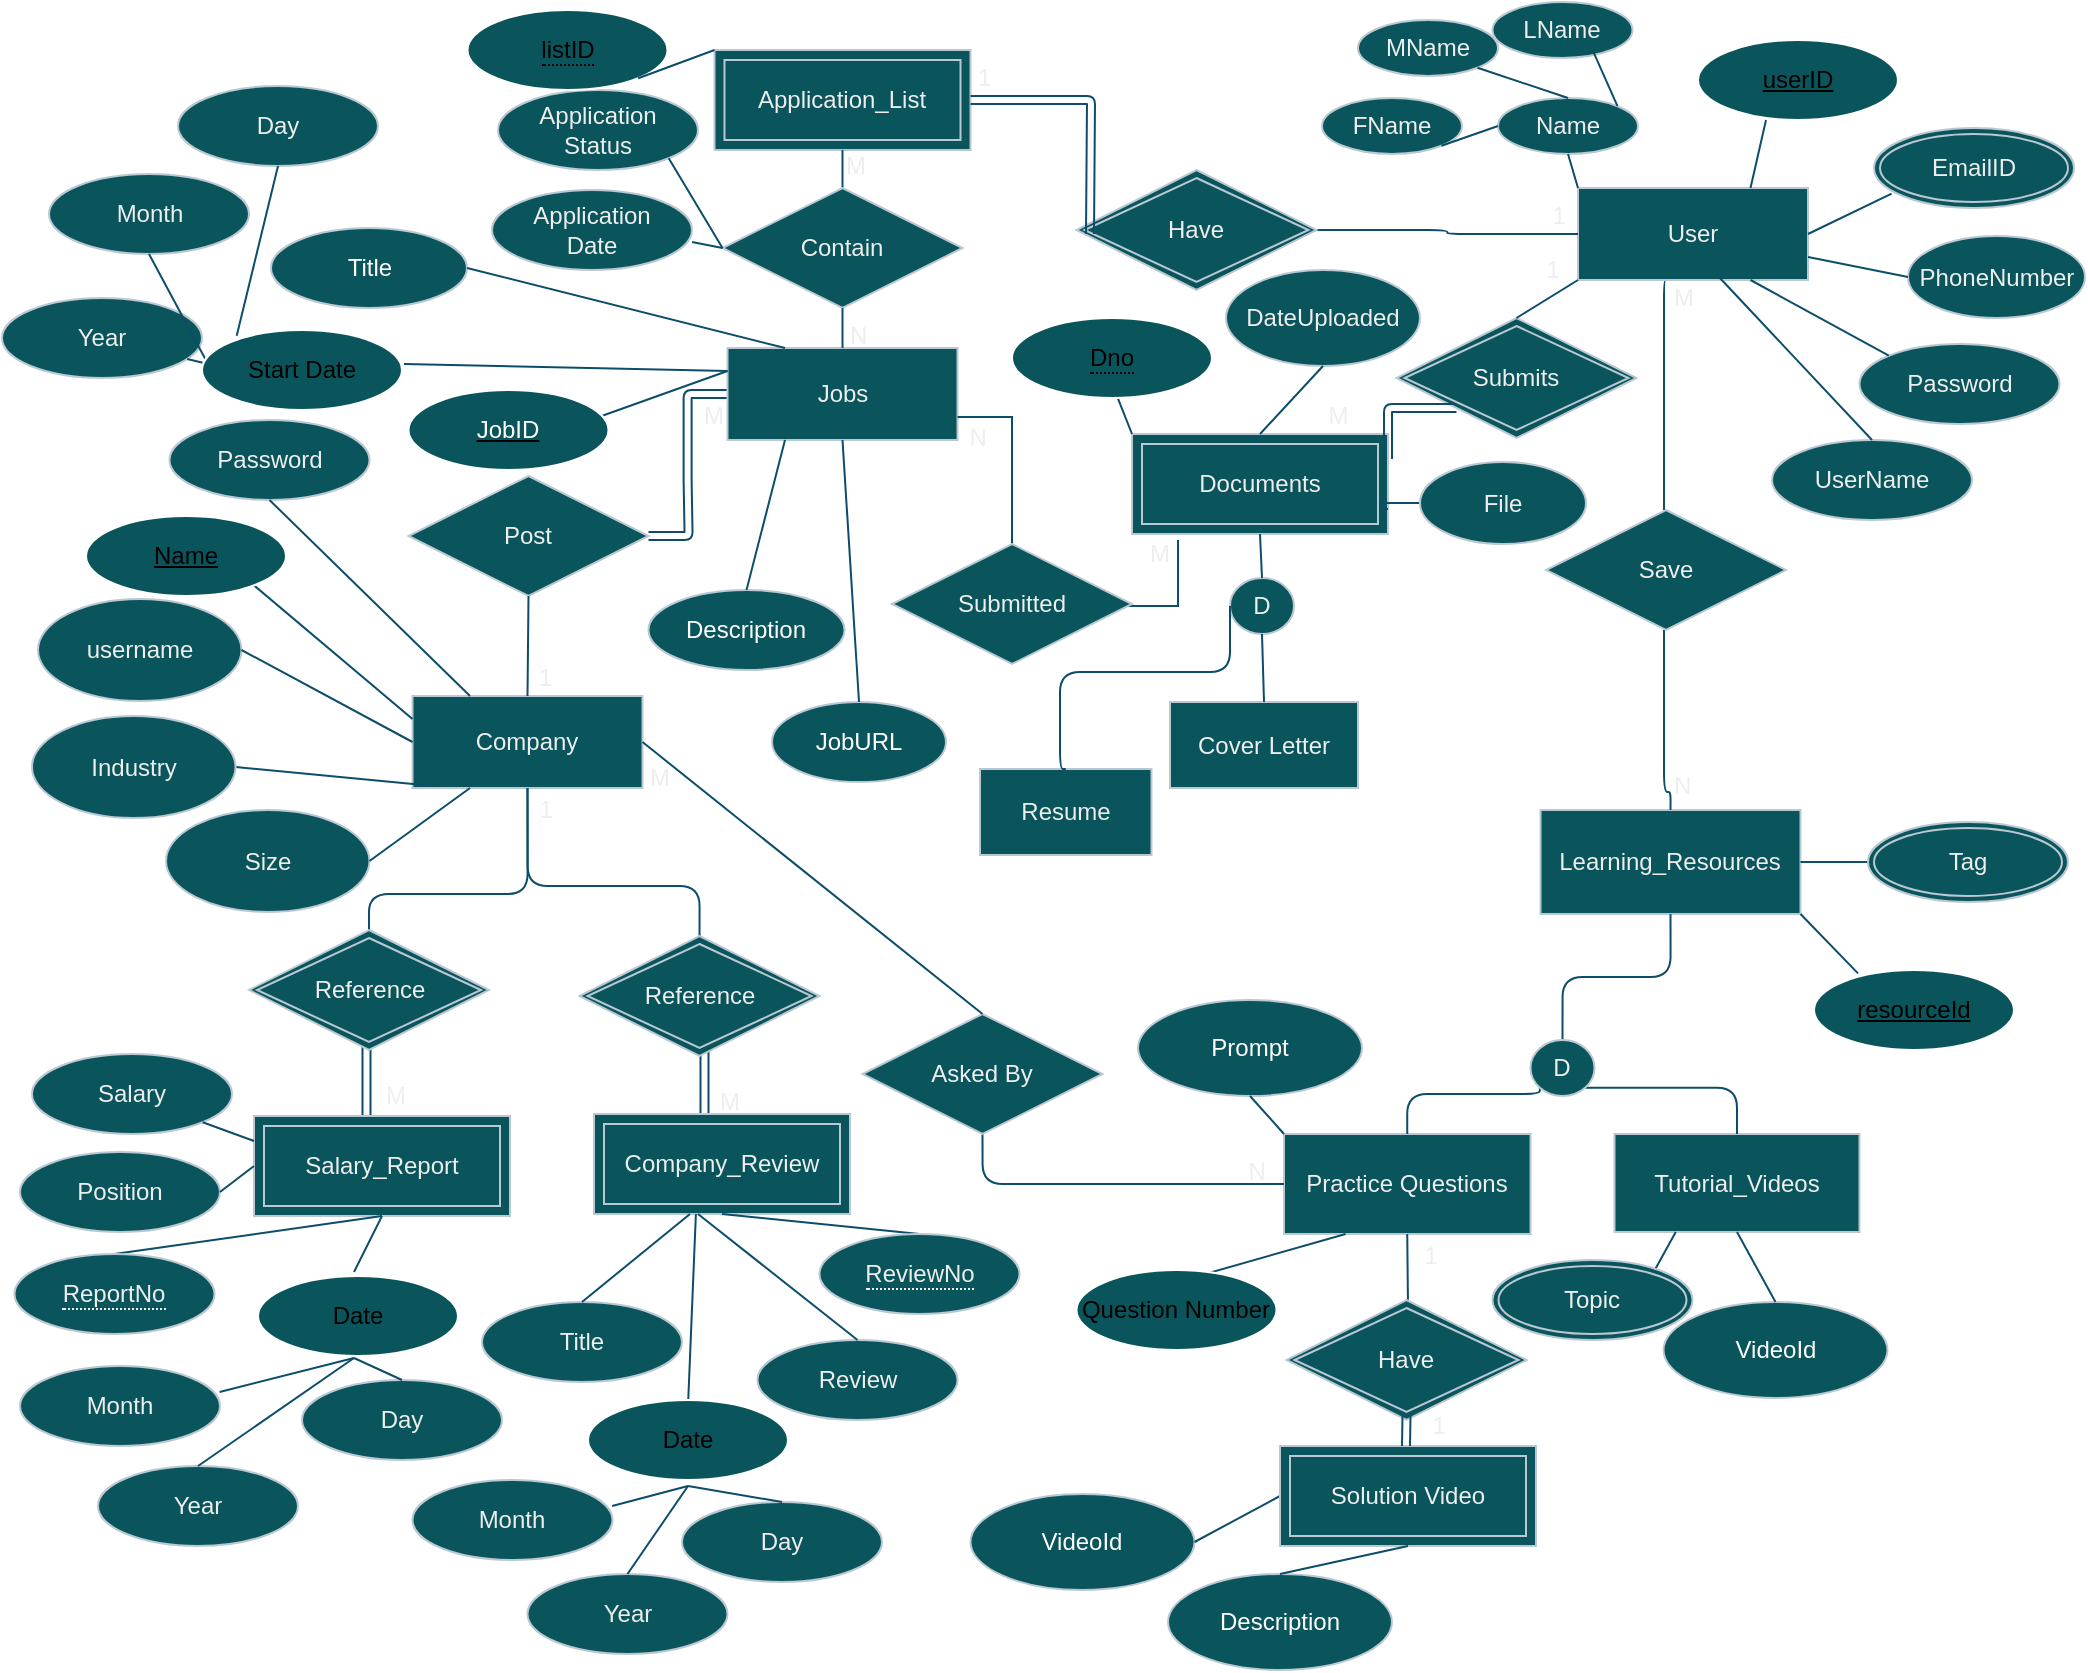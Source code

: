 <mxfile>
    <diagram id="C7LzCkIfsC1N3TE_U1xG" name="Page-1">
        <mxGraphModel dx="965" dy="676" grid="0" gridSize="10" guides="1" tooltips="1" connect="1" arrows="1" fold="1" page="1" pageScale="1" pageWidth="1100" pageHeight="850" math="0" shadow="0">
            <root>
                <mxCell id="0"/>
                <mxCell id="1" parent="0"/>
                <mxCell id="40" style="edgeStyle=orthogonalEdgeStyle;curved=0;rounded=1;sketch=0;orthogonalLoop=1;jettySize=auto;html=1;exitX=0;exitY=0.5;exitDx=0;exitDy=0;entryX=1;entryY=0.5;entryDx=0;entryDy=0;startArrow=none;startFill=0;endArrow=none;endFill=0;strokeColor=#0B4D6A;shape=link;" parent="1" source="15" target="38" edge="1">
                    <mxGeometry relative="1" as="geometry"/>
                </mxCell>
                <mxCell id="15" value="Jobs" style="whiteSpace=wrap;html=1;align=center;rounded=0;sketch=0;fontColor=#EEEEEE;strokeColor=#BAC8D3;fillColor=#09555B;" parent="1" vertex="1">
                    <mxGeometry x="364.75" y="183" width="115" height="46" as="geometry"/>
                </mxCell>
                <mxCell id="55" style="edgeStyle=orthogonalEdgeStyle;curved=0;rounded=1;sketch=0;orthogonalLoop=1;jettySize=auto;html=1;exitX=0.5;exitY=1;exitDx=0;exitDy=0;entryX=0.5;entryY=0;entryDx=0;entryDy=0;startArrow=none;startFill=0;endArrow=none;endFill=0;strokeColor=#0B4D6A;" parent="1" edge="1">
                    <mxGeometry relative="1" as="geometry">
                        <Array as="points">
                            <mxPoint x="833" y="149"/>
                        </Array>
                        <mxPoint x="834.5" y="149" as="sourcePoint"/>
                        <mxPoint x="833" y="264" as="targetPoint"/>
                    </mxGeometry>
                </mxCell>
                <mxCell id="16" value="User" style="whiteSpace=wrap;html=1;align=center;rounded=0;sketch=0;fontColor=#EEEEEE;strokeColor=#BAC8D3;fillColor=#09555B;" parent="1" vertex="1">
                    <mxGeometry x="790" y="103" width="115" height="46" as="geometry"/>
                </mxCell>
                <mxCell id="19" value="Learning_Resources" style="whiteSpace=wrap;html=1;align=center;rounded=0;sketch=0;fontColor=#EEEEEE;strokeColor=#BAC8D3;fillColor=#09555B;" parent="1" vertex="1">
                    <mxGeometry x="771.25" y="414" width="130" height="52" as="geometry"/>
                </mxCell>
                <mxCell id="20" value="&lt;span&gt;Application_List&lt;/span&gt;" style="shape=ext;margin=3;double=1;whiteSpace=wrap;html=1;align=center;rounded=0;sketch=0;fontColor=#EEEEEE;strokeColor=#BAC8D3;fillColor=#09555B;" parent="1" vertex="1">
                    <mxGeometry x="358.25" y="34" width="128" height="50" as="geometry"/>
                </mxCell>
                <mxCell id="24" value="Company" style="whiteSpace=wrap;html=1;align=center;rounded=0;sketch=0;fontColor=#EEEEEE;strokeColor=#BAC8D3;fillColor=#09555B;" parent="1" vertex="1">
                    <mxGeometry x="207.25" y="357" width="115" height="46" as="geometry"/>
                </mxCell>
                <mxCell id="26" value="Practice Questions" style="whiteSpace=wrap;html=1;align=center;rounded=0;sketch=0;fontColor=#EEEEEE;strokeColor=#BAC8D3;fillColor=#09555B;" parent="1" vertex="1">
                    <mxGeometry x="643" y="576" width="123.25" height="50" as="geometry"/>
                </mxCell>
                <mxCell id="27" value="Tutorial_Videos" style="whiteSpace=wrap;html=1;align=center;rounded=0;sketch=0;fontColor=#EEEEEE;strokeColor=#BAC8D3;fillColor=#09555B;" parent="1" vertex="1">
                    <mxGeometry x="808.25" y="576" width="122.5" height="49" as="geometry"/>
                </mxCell>
                <mxCell id="29" style="edgeStyle=orthogonalEdgeStyle;curved=0;rounded=1;sketch=0;orthogonalLoop=1;jettySize=auto;html=1;exitX=1;exitY=1;exitDx=0;exitDy=0;entryX=0.5;entryY=0;entryDx=0;entryDy=0;strokeColor=#0B4D6A;startArrow=none;startFill=0;endArrow=none;endFill=0;" parent="1" source="28" target="27" edge="1">
                    <mxGeometry relative="1" as="geometry"/>
                </mxCell>
                <mxCell id="30" style="edgeStyle=orthogonalEdgeStyle;curved=0;rounded=1;sketch=0;orthogonalLoop=1;jettySize=auto;html=1;exitX=0;exitY=1;exitDx=0;exitDy=0;entryX=0.5;entryY=0;entryDx=0;entryDy=0;strokeColor=#0B4D6A;endArrow=none;endFill=0;" parent="1" source="28" target="26" edge="1">
                    <mxGeometry relative="1" as="geometry">
                        <Array as="points">
                            <mxPoint x="771.25" y="556"/>
                            <mxPoint x="705.25" y="556"/>
                        </Array>
                    </mxGeometry>
                </mxCell>
                <mxCell id="31" style="edgeStyle=orthogonalEdgeStyle;curved=0;rounded=1;sketch=0;orthogonalLoop=1;jettySize=auto;html=1;exitX=0.5;exitY=0;exitDx=0;exitDy=0;entryX=0.5;entryY=1;entryDx=0;entryDy=0;startArrow=none;startFill=0;endArrow=none;endFill=0;strokeColor=#0B4D6A;" parent="1" source="28" target="19" edge="1">
                    <mxGeometry relative="1" as="geometry"/>
                </mxCell>
                <mxCell id="28" value="D" style="ellipse;whiteSpace=wrap;html=1;align=center;rounded=0;sketch=0;fontColor=#EEEEEE;strokeColor=#BAC8D3;fillColor=#09555B;" parent="1" vertex="1">
                    <mxGeometry x="766.25" y="529" width="32" height="28" as="geometry"/>
                </mxCell>
                <mxCell id="34" style="edgeStyle=orthogonalEdgeStyle;curved=0;rounded=1;sketch=0;orthogonalLoop=1;jettySize=auto;html=1;exitX=1;exitY=0.5;exitDx=0;exitDy=0;entryX=0;entryY=0.5;entryDx=0;entryDy=0;startArrow=none;startFill=0;endArrow=none;endFill=0;strokeColor=#0B4D6A;" parent="1" source="48" target="16" edge="1">
                    <mxGeometry relative="1" as="geometry">
                        <mxPoint x="399.25" y="95" as="sourcePoint"/>
                    </mxGeometry>
                </mxCell>
                <mxCell id="36" style="edgeStyle=orthogonalEdgeStyle;curved=0;rounded=1;sketch=0;orthogonalLoop=1;jettySize=auto;html=1;exitX=0.5;exitY=0;exitDx=0;exitDy=0;entryX=0.5;entryY=1;entryDx=0;entryDy=0;startArrow=none;startFill=0;endArrow=none;endFill=0;strokeColor=#0B4D6A;" parent="1" source="35" target="20" edge="1">
                    <mxGeometry relative="1" as="geometry"/>
                </mxCell>
                <mxCell id="35" value="Contain" style="shape=rhombus;perimeter=rhombusPerimeter;whiteSpace=wrap;html=1;align=center;rounded=0;sketch=0;fontColor=#EEEEEE;strokeColor=#BAC8D3;fillColor=#09555B;" parent="1" vertex="1">
                    <mxGeometry x="362.25" y="103" width="120" height="60" as="geometry"/>
                </mxCell>
                <mxCell id="38" value="Post" style="shape=rhombus;perimeter=rhombusPerimeter;whiteSpace=wrap;html=1;align=center;rounded=0;sketch=0;fontColor=#EEEEEE;strokeColor=#BAC8D3;fillColor=#09555B;" parent="1" vertex="1">
                    <mxGeometry x="205.25" y="247" width="120" height="60" as="geometry"/>
                </mxCell>
                <mxCell id="42" style="edgeStyle=orthogonalEdgeStyle;curved=0;rounded=1;sketch=0;orthogonalLoop=1;jettySize=auto;html=1;entryX=0.5;entryY=0;entryDx=0;entryDy=0;startArrow=none;startFill=0;endArrow=none;endFill=0;strokeColor=#0B4D6A;shape=link;" parent="1" edge="1">
                    <mxGeometry relative="1" as="geometry">
                        <mxPoint x="184.25" y="513" as="sourcePoint"/>
                        <mxPoint x="184.25" y="572" as="targetPoint"/>
                    </mxGeometry>
                </mxCell>
                <mxCell id="43" style="edgeStyle=orthogonalEdgeStyle;curved=0;rounded=1;sketch=0;orthogonalLoop=1;jettySize=auto;html=1;exitX=0.5;exitY=0;exitDx=0;exitDy=0;entryX=0.5;entryY=1;entryDx=0;entryDy=0;startArrow=none;startFill=0;endArrow=none;endFill=0;strokeColor=#0B4D6A;" parent="1" source="L6PEySfdvGnuXhV4zKSl-156" target="24" edge="1">
                    <mxGeometry relative="1" as="geometry">
                        <mxPoint x="184.25" y="453" as="sourcePoint"/>
                        <Array as="points">
                            <mxPoint x="186" y="456"/>
                            <mxPoint x="265" y="456"/>
                        </Array>
                    </mxGeometry>
                </mxCell>
                <mxCell id="46" style="edgeStyle=orthogonalEdgeStyle;curved=0;rounded=1;sketch=0;orthogonalLoop=1;jettySize=auto;html=1;entryX=0.5;entryY=1;entryDx=0;entryDy=0;startArrow=none;startFill=0;endArrow=none;endFill=0;strokeColor=#0B4D6A;exitX=0.5;exitY=0;exitDx=0;exitDy=0;" parent="1" source="L6PEySfdvGnuXhV4zKSl-157" target="24" edge="1">
                    <mxGeometry relative="1" as="geometry">
                        <mxPoint x="353.286" y="453.018" as="sourcePoint"/>
                        <Array as="points">
                            <mxPoint x="351" y="452"/>
                            <mxPoint x="265" y="452"/>
                        </Array>
                    </mxGeometry>
                </mxCell>
                <mxCell id="47" style="edgeStyle=orthogonalEdgeStyle;curved=0;rounded=1;sketch=0;orthogonalLoop=1;jettySize=auto;html=1;exitX=0.5;exitY=1;exitDx=0;exitDy=0;entryX=0.5;entryY=0;entryDx=0;entryDy=0;startArrow=none;startFill=0;endArrow=none;endFill=0;strokeColor=#0B4D6A;shape=link;" parent="1" edge="1">
                    <mxGeometry relative="1" as="geometry">
                        <mxPoint x="353.25" y="513" as="sourcePoint"/>
                        <mxPoint x="353.25" y="571.0" as="targetPoint"/>
                    </mxGeometry>
                </mxCell>
                <mxCell id="48" value="Have" style="shape=rhombus;double=1;perimeter=rhombusPerimeter;whiteSpace=wrap;html=1;align=center;rounded=0;sketch=0;fontColor=#EEEEEE;strokeColor=#BAC8D3;fillColor=#09555B;" parent="1" vertex="1">
                    <mxGeometry x="539.25" y="94" width="120" height="60" as="geometry"/>
                </mxCell>
                <mxCell id="53" style="edgeStyle=orthogonalEdgeStyle;curved=0;rounded=1;sketch=0;orthogonalLoop=1;jettySize=auto;html=1;exitX=0.5;exitY=1;exitDx=0;exitDy=0;entryX=0;entryY=0.5;entryDx=0;entryDy=0;startArrow=none;startFill=0;endArrow=none;endFill=0;strokeColor=#0B4D6A;" parent="1" source="51" target="26" edge="1">
                    <mxGeometry relative="1" as="geometry"/>
                </mxCell>
                <mxCell id="51" value="Asked By" style="shape=rhombus;perimeter=rhombusPerimeter;whiteSpace=wrap;html=1;align=center;rounded=0;sketch=0;fontColor=#EEEEEE;strokeColor=#BAC8D3;fillColor=#09555B;" parent="1" vertex="1">
                    <mxGeometry x="432.25" y="516" width="120" height="60" as="geometry"/>
                </mxCell>
                <mxCell id="56" style="edgeStyle=orthogonalEdgeStyle;curved=0;rounded=1;sketch=0;orthogonalLoop=1;jettySize=auto;html=1;exitX=0.5;exitY=1;exitDx=0;exitDy=0;entryX=0.5;entryY=0;entryDx=0;entryDy=0;startArrow=none;startFill=0;endArrow=none;endFill=0;strokeColor=#0B4D6A;" parent="1" target="19" edge="1">
                    <mxGeometry relative="1" as="geometry">
                        <mxPoint x="833.0" y="324" as="sourcePoint"/>
                        <mxPoint x="845.25" y="431.0" as="targetPoint"/>
                        <Array as="points">
                            <mxPoint x="833" y="405"/>
                            <mxPoint x="836" y="405"/>
                        </Array>
                    </mxGeometry>
                </mxCell>
                <mxCell id="54" value="Save" style="shape=rhombus;perimeter=rhombusPerimeter;whiteSpace=wrap;html=1;align=center;rounded=0;sketch=0;fontColor=#EEEEEE;strokeColor=#BAC8D3;fillColor=#09555B;" parent="1" vertex="1">
                    <mxGeometry x="774" y="264" width="120" height="60" as="geometry"/>
                </mxCell>
                <mxCell id="58" style="edgeStyle=orthogonalEdgeStyle;curved=0;rounded=1;sketch=0;orthogonalLoop=1;jettySize=auto;html=1;entryX=0.5;entryY=1;entryDx=0;entryDy=0;startArrow=none;startFill=0;endArrow=none;endFill=0;strokeColor=#0B4D6A;" parent="1" target="26" edge="1">
                    <mxGeometry relative="1" as="geometry">
                        <mxPoint x="705.0" y="663" as="sourcePoint"/>
                    </mxGeometry>
                </mxCell>
                <mxCell id="L6PEySfdvGnuXhV4zKSl-62" value="&lt;font color=&quot;#ffffff&quot;&gt;VideoId&lt;/font&gt;" style="ellipse;whiteSpace=wrap;html=1;fillColor=#09555B;strokeColor=#BAC8D3;fontColor=#EEEEEE;" parent="1" vertex="1">
                    <mxGeometry x="486.25" y="756" width="112" height="48" as="geometry"/>
                </mxCell>
                <mxCell id="L6PEySfdvGnuXhV4zKSl-70" value="" style="endArrow=none;html=1;rounded=0;entryX=0;entryY=0.5;entryDx=0;entryDy=0;exitX=1;exitY=0.5;exitDx=0;exitDy=0;strokeColor=#0B4D6A;" parent="1" source="L6PEySfdvGnuXhV4zKSl-62" target="L6PEySfdvGnuXhV4zKSl-73" edge="1">
                    <mxGeometry width="50" height="50" relative="1" as="geometry">
                        <mxPoint x="567" y="836" as="sourcePoint"/>
                        <mxPoint x="643.75" y="802.75" as="targetPoint"/>
                    </mxGeometry>
                </mxCell>
                <mxCell id="L6PEySfdvGnuXhV4zKSl-73" value="Solution Video" style="shape=ext;margin=3;double=1;whiteSpace=wrap;html=1;align=center;rounded=0;sketch=0;fontColor=#EEEEEE;strokeColor=#BAC8D3;fillColor=#09555B;" parent="1" vertex="1">
                    <mxGeometry x="641" y="732" width="128" height="50" as="geometry"/>
                </mxCell>
                <mxCell id="L6PEySfdvGnuXhV4zKSl-74" value="Have" style="shape=rhombus;double=1;perimeter=rhombusPerimeter;whiteSpace=wrap;html=1;align=center;rounded=0;sketch=0;fontColor=#EEEEEE;strokeColor=#BAC8D3;fillColor=#09555B;" parent="1" vertex="1">
                    <mxGeometry x="644.25" y="659" width="120" height="60" as="geometry"/>
                </mxCell>
                <mxCell id="L6PEySfdvGnuXhV4zKSl-78" value="&lt;font color=&quot;#ffffff&quot;&gt;Description&lt;/font&gt;" style="ellipse;whiteSpace=wrap;html=1;fillColor=#09555B;strokeColor=#BAC8D3;fontColor=#EEEEEE;" parent="1" vertex="1">
                    <mxGeometry x="585" y="796" width="112" height="48" as="geometry"/>
                </mxCell>
                <mxCell id="L6PEySfdvGnuXhV4zKSl-80" value="" style="endArrow=none;html=1;rounded=0;entryX=0.5;entryY=1;entryDx=0;entryDy=0;exitX=0.5;exitY=0;exitDx=0;exitDy=0;strokeColor=#0B4D6A;" parent="1" source="L6PEySfdvGnuXhV4zKSl-78" target="L6PEySfdvGnuXhV4zKSl-73" edge="1">
                    <mxGeometry width="50" height="50" relative="1" as="geometry">
                        <mxPoint x="577" y="846.0" as="sourcePoint"/>
                        <mxPoint x="653.75" y="812.75" as="targetPoint"/>
                        <Array as="points"/>
                    </mxGeometry>
                </mxCell>
                <mxCell id="L6PEySfdvGnuXhV4zKSl-89" value="" style="endArrow=none;html=1;rounded=0;entryX=0.25;entryY=1;entryDx=0;entryDy=0;exitX=0.61;exitY=0.06;exitDx=0;exitDy=0;exitPerimeter=0;strokeColor=#0B4D6A;" parent="1" target="26" edge="1">
                    <mxGeometry width="50" height="50" relative="1" as="geometry">
                        <mxPoint x="599.03" y="647.3" as="sourcePoint"/>
                        <mxPoint x="655" y="617" as="targetPoint"/>
                    </mxGeometry>
                </mxCell>
                <mxCell id="L6PEySfdvGnuXhV4zKSl-92" value="&lt;font color=&quot;#ffffff&quot;&gt;VideoId&lt;/font&gt;" style="ellipse;whiteSpace=wrap;html=1;fillColor=#09555B;strokeColor=#BAC8D3;fontColor=#EEEEEE;" parent="1" vertex="1">
                    <mxGeometry x="832.75" y="660" width="112" height="48" as="geometry"/>
                </mxCell>
                <mxCell id="L6PEySfdvGnuXhV4zKSl-93" value="" style="endArrow=none;html=1;rounded=0;entryX=0.5;entryY=0;entryDx=0;entryDy=0;exitX=0.5;exitY=1;exitDx=0;exitDy=0;strokeColor=#0B4D6A;" parent="1" source="27" target="L6PEySfdvGnuXhV4zKSl-92" edge="1">
                    <mxGeometry width="50" height="50" relative="1" as="geometry">
                        <mxPoint x="715" y="467" as="sourcePoint"/>
                        <mxPoint x="765" y="417" as="targetPoint"/>
                    </mxGeometry>
                </mxCell>
                <mxCell id="L6PEySfdvGnuXhV4zKSl-95" value="Name" style="ellipse;whiteSpace=wrap;html=1;fontColor=#EEEEEE;strokeColor=#BAC8D3;fillColor=#09555B;" parent="1" vertex="1">
                    <mxGeometry x="750" y="58" width="70" height="28" as="geometry"/>
                </mxCell>
                <mxCell id="L6PEySfdvGnuXhV4zKSl-96" value="FName" style="ellipse;whiteSpace=wrap;html=1;fontColor=#EEEEEE;strokeColor=#BAC8D3;fillColor=#09555B;" parent="1" vertex="1">
                    <mxGeometry x="662" y="58" width="70" height="28" as="geometry"/>
                </mxCell>
                <mxCell id="L6PEySfdvGnuXhV4zKSl-97" value="MName" style="ellipse;whiteSpace=wrap;html=1;fontColor=#EEEEEE;strokeColor=#BAC8D3;fillColor=#09555B;" parent="1" vertex="1">
                    <mxGeometry x="680" y="19" width="70" height="28" as="geometry"/>
                </mxCell>
                <mxCell id="L6PEySfdvGnuXhV4zKSl-98" value="LName" style="ellipse;whiteSpace=wrap;html=1;fontColor=#EEEEEE;strokeColor=#BAC8D3;fillColor=#09555B;" parent="1" vertex="1">
                    <mxGeometry x="747.25" y="10" width="70" height="28" as="geometry"/>
                </mxCell>
                <mxCell id="L6PEySfdvGnuXhV4zKSl-101" value="" style="endArrow=none;html=1;rounded=0;entryX=0;entryY=0;entryDx=0;entryDy=0;exitX=0.5;exitY=1;exitDx=0;exitDy=0;strokeColor=#0B4D6A;" parent="1" source="L6PEySfdvGnuXhV4zKSl-95" target="16" edge="1">
                    <mxGeometry width="50" height="50" relative="1" as="geometry">
                        <mxPoint x="715" y="276" as="sourcePoint"/>
                        <mxPoint x="765" y="226" as="targetPoint"/>
                    </mxGeometry>
                </mxCell>
                <mxCell id="L6PEySfdvGnuXhV4zKSl-103" value="" style="endArrow=none;html=1;rounded=0;entryX=0;entryY=0.5;entryDx=0;entryDy=0;exitX=1;exitY=1;exitDx=0;exitDy=0;strokeColor=#0B4D6A;" parent="1" source="L6PEySfdvGnuXhV4zKSl-96" target="L6PEySfdvGnuXhV4zKSl-95" edge="1">
                    <mxGeometry width="50" height="50" relative="1" as="geometry">
                        <mxPoint x="715" y="276" as="sourcePoint"/>
                        <mxPoint x="765" y="226" as="targetPoint"/>
                    </mxGeometry>
                </mxCell>
                <mxCell id="L6PEySfdvGnuXhV4zKSl-104" value="" style="endArrow=none;html=1;rounded=0;entryX=1;entryY=1;entryDx=0;entryDy=0;exitX=0.5;exitY=0;exitDx=0;exitDy=0;strokeColor=#0B4D6A;" parent="1" source="L6PEySfdvGnuXhV4zKSl-95" target="L6PEySfdvGnuXhV4zKSl-97" edge="1">
                    <mxGeometry width="50" height="50" relative="1" as="geometry">
                        <mxPoint x="767" y="56" as="sourcePoint"/>
                        <mxPoint x="765" y="226" as="targetPoint"/>
                    </mxGeometry>
                </mxCell>
                <mxCell id="L6PEySfdvGnuXhV4zKSl-105" value="" style="endArrow=none;html=1;rounded=0;entryX=1;entryY=0;entryDx=0;entryDy=0;exitX=0.719;exitY=0.883;exitDx=0;exitDy=0;exitPerimeter=0;strokeColor=#0B4D6A;" parent="1" source="L6PEySfdvGnuXhV4zKSl-98" target="L6PEySfdvGnuXhV4zKSl-95" edge="1">
                    <mxGeometry width="50" height="50" relative="1" as="geometry">
                        <mxPoint x="715" y="276" as="sourcePoint"/>
                        <mxPoint x="765" y="226" as="targetPoint"/>
                    </mxGeometry>
                </mxCell>
                <mxCell id="L6PEySfdvGnuXhV4zKSl-110" value="" style="endArrow=none;html=1;rounded=0;entryX=0.75;entryY=0;entryDx=0;entryDy=0;strokeColor=#0B4D6A;" parent="1" target="16" edge="1">
                    <mxGeometry width="50" height="50" relative="1" as="geometry">
                        <mxPoint x="884" y="69" as="sourcePoint"/>
                        <mxPoint x="765" y="417" as="targetPoint"/>
                    </mxGeometry>
                </mxCell>
                <mxCell id="L6PEySfdvGnuXhV4zKSl-112" value="" style="endArrow=none;html=1;rounded=0;entryX=0.5;entryY=1;entryDx=0;entryDy=0;exitX=0.5;exitY=0;exitDx=0;exitDy=0;strokeColor=#0B4D6A;" parent="1" source="24" target="38" edge="1">
                    <mxGeometry width="50" height="50" relative="1" as="geometry">
                        <mxPoint x="306" y="331" as="sourcePoint"/>
                        <mxPoint x="307" y="307" as="targetPoint"/>
                    </mxGeometry>
                </mxCell>
                <mxCell id="L6PEySfdvGnuXhV4zKSl-113" value="" style="endArrow=none;html=1;rounded=0;exitX=0.5;exitY=1;exitDx=0;exitDy=0;entryX=0.5;entryY=0;entryDx=0;entryDy=0;strokeColor=#0B4D6A;" parent="1" source="35" target="15" edge="1">
                    <mxGeometry width="50" height="50" relative="1" as="geometry">
                        <mxPoint x="715" y="467" as="sourcePoint"/>
                        <mxPoint x="529" y="244" as="targetPoint"/>
                    </mxGeometry>
                </mxCell>
                <mxCell id="L6PEySfdvGnuXhV4zKSl-121" value="Submits" style="shape=rhombus;double=1;perimeter=rhombusPerimeter;whiteSpace=wrap;html=1;align=center;rounded=0;sketch=0;fontColor=#EEEEEE;strokeColor=#BAC8D3;fillColor=#09555B;" parent="1" vertex="1">
                    <mxGeometry x="699.25" y="168" width="120" height="60" as="geometry"/>
                </mxCell>
                <mxCell id="L6PEySfdvGnuXhV4zKSl-125" value="&lt;span&gt;Documents&lt;/span&gt;" style="shape=ext;margin=3;double=1;whiteSpace=wrap;html=1;align=center;rounded=0;sketch=0;fontColor=#EEEEEE;strokeColor=#BAC8D3;fillColor=#09555B;" parent="1" vertex="1">
                    <mxGeometry x="567" y="226" width="128" height="50" as="geometry"/>
                </mxCell>
                <mxCell id="L6PEySfdvGnuXhV4zKSl-126" style="edgeStyle=orthogonalEdgeStyle;curved=0;rounded=1;sketch=0;orthogonalLoop=1;jettySize=auto;html=1;startArrow=none;startFill=0;endArrow=none;endFill=0;strokeColor=#0B4D6A;shape=link;exitX=0.5;exitY=1;exitDx=0;exitDy=0;" parent="1" edge="1">
                    <mxGeometry relative="1" as="geometry">
                        <mxPoint x="704.25" y="717" as="sourcePoint"/>
                        <mxPoint x="704" y="732" as="targetPoint"/>
                    </mxGeometry>
                </mxCell>
                <mxCell id="L6PEySfdvGnuXhV4zKSl-128" style="edgeStyle=orthogonalEdgeStyle;curved=0;rounded=1;sketch=0;orthogonalLoop=1;jettySize=auto;html=1;startArrow=none;startFill=0;endArrow=none;endFill=0;strokeColor=#0B4D6A;shape=link;exitX=1;exitY=0.5;exitDx=0;exitDy=0;" parent="1" source="20" edge="1">
                    <mxGeometry relative="1" as="geometry">
                        <mxPoint x="224" y="744" as="sourcePoint"/>
                        <mxPoint x="546" y="126" as="targetPoint"/>
                    </mxGeometry>
                </mxCell>
                <mxCell id="L6PEySfdvGnuXhV4zKSl-129" style="edgeStyle=orthogonalEdgeStyle;curved=0;rounded=1;sketch=0;orthogonalLoop=1;jettySize=auto;html=1;startArrow=none;startFill=0;endArrow=none;endFill=0;strokeColor=#0B4D6A;shape=link;exitX=0;exitY=1;exitDx=0;exitDy=0;entryX=1;entryY=0.25;entryDx=0;entryDy=0;" parent="1" source="L6PEySfdvGnuXhV4zKSl-121" target="L6PEySfdvGnuXhV4zKSl-125" edge="1">
                    <mxGeometry relative="1" as="geometry">
                        <mxPoint x="224" y="744" as="sourcePoint"/>
                        <mxPoint x="804.0" y="770.0" as="targetPoint"/>
                        <Array as="points">
                            <mxPoint x="695" y="213"/>
                        </Array>
                    </mxGeometry>
                </mxCell>
                <mxCell id="L6PEySfdvGnuXhV4zKSl-130" value="" style="endArrow=none;html=1;rounded=0;entryX=0;entryY=1;entryDx=0;entryDy=0;exitX=0.5;exitY=0;exitDx=0;exitDy=0;strokeColor=#0B4D6A;" parent="1" source="L6PEySfdvGnuXhV4zKSl-121" target="16" edge="1">
                    <mxGeometry width="50" height="50" relative="1" as="geometry">
                        <mxPoint x="691" y="465" as="sourcePoint"/>
                        <mxPoint x="741" y="415" as="targetPoint"/>
                    </mxGeometry>
                </mxCell>
                <mxCell id="L6PEySfdvGnuXhV4zKSl-132" value="D" style="ellipse;whiteSpace=wrap;html=1;align=center;rounded=0;sketch=0;fontColor=#EEEEEE;strokeColor=#BAC8D3;fillColor=#09555B;" parent="1" vertex="1">
                    <mxGeometry x="616" y="298" width="32" height="28" as="geometry"/>
                </mxCell>
                <mxCell id="L6PEySfdvGnuXhV4zKSl-135" value="" style="endArrow=none;html=1;rounded=0;exitX=0.5;exitY=0;exitDx=0;exitDy=0;entryX=1;entryY=0.5;entryDx=0;entryDy=0;strokeColor=#0B4D6A;" parent="1" source="51" target="24" edge="1">
                    <mxGeometry width="50" height="50" relative="1" as="geometry">
                        <mxPoint x="691" y="465" as="sourcePoint"/>
                        <mxPoint x="741" y="415" as="targetPoint"/>
                    </mxGeometry>
                </mxCell>
                <mxCell id="L6PEySfdvGnuXhV4zKSl-136" value="Resume" style="rounded=0;whiteSpace=wrap;html=1;fontColor=#EEEEEE;strokeColor=#BAC8D3;fillColor=#09555B;" parent="1" vertex="1">
                    <mxGeometry x="491" y="393.5" width="85.75" height="43" as="geometry"/>
                </mxCell>
                <mxCell id="L6PEySfdvGnuXhV4zKSl-137" value="Cover Letter" style="rounded=0;whiteSpace=wrap;html=1;fontColor=#EEEEEE;strokeColor=#BAC8D3;fillColor=#09555B;" parent="1" vertex="1">
                    <mxGeometry x="586" y="360" width="94" height="43" as="geometry"/>
                </mxCell>
                <mxCell id="L6PEySfdvGnuXhV4zKSl-139" value="" style="endArrow=none;html=1;rounded=0;entryX=0.5;entryY=1;entryDx=0;entryDy=0;exitX=0.5;exitY=0;exitDx=0;exitDy=0;strokeColor=#0B4D6A;" parent="1" source="L6PEySfdvGnuXhV4zKSl-132" target="L6PEySfdvGnuXhV4zKSl-125" edge="1">
                    <mxGeometry width="50" height="50" relative="1" as="geometry">
                        <mxPoint x="691" y="465" as="sourcePoint"/>
                        <mxPoint x="741" y="415" as="targetPoint"/>
                    </mxGeometry>
                </mxCell>
                <mxCell id="L6PEySfdvGnuXhV4zKSl-144" style="edgeStyle=orthogonalEdgeStyle;curved=0;rounded=1;sketch=0;orthogonalLoop=1;jettySize=auto;html=1;exitX=0;exitY=0.5;exitDx=0;exitDy=0;strokeColor=#0B4D6A;endArrow=none;endFill=0;entryX=0.5;entryY=0;entryDx=0;entryDy=0;" parent="1" source="L6PEySfdvGnuXhV4zKSl-132" target="L6PEySfdvGnuXhV4zKSl-136" edge="1">
                    <mxGeometry relative="1" as="geometry">
                        <Array as="points">
                            <mxPoint x="616" y="345"/>
                            <mxPoint x="531" y="345"/>
                            <mxPoint x="531" y="394"/>
                        </Array>
                        <mxPoint x="632" y="327.0" as="sourcePoint"/>
                        <mxPoint x="505" y="312" as="targetPoint"/>
                    </mxGeometry>
                </mxCell>
                <mxCell id="L6PEySfdvGnuXhV4zKSl-146" value="" style="endArrow=none;html=1;rounded=0;entryX=0.5;entryY=1;entryDx=0;entryDy=0;exitX=0.5;exitY=0;exitDx=0;exitDy=0;strokeColor=#0B4D6A;" parent="1" source="L6PEySfdvGnuXhV4zKSl-137" target="L6PEySfdvGnuXhV4zKSl-132" edge="1">
                    <mxGeometry width="50" height="50" relative="1" as="geometry">
                        <mxPoint x="691" y="465" as="sourcePoint"/>
                        <mxPoint x="741" y="415" as="targetPoint"/>
                    </mxGeometry>
                </mxCell>
                <mxCell id="133" style="edgeStyle=orthogonalEdgeStyle;rounded=0;orthogonalLoop=1;jettySize=auto;html=1;endArrow=none;endFill=0;strokeColor=#0B4D6A;" parent="1" source="L6PEySfdvGnuXhV4zKSl-147" edge="1">
                    <mxGeometry relative="1" as="geometry">
                        <mxPoint x="590" y="279" as="targetPoint"/>
                        <Array as="points">
                            <mxPoint x="590" y="312"/>
                        </Array>
                    </mxGeometry>
                </mxCell>
                <mxCell id="134" style="edgeStyle=orthogonalEdgeStyle;rounded=0;orthogonalLoop=1;jettySize=auto;html=1;entryX=1;entryY=0.75;entryDx=0;entryDy=0;endArrow=none;endFill=0;strokeColor=#0B4D6A;" parent="1" source="L6PEySfdvGnuXhV4zKSl-147" target="15" edge="1">
                    <mxGeometry relative="1" as="geometry"/>
                </mxCell>
                <mxCell id="L6PEySfdvGnuXhV4zKSl-147" value="Submitted" style="shape=rhombus;perimeter=rhombusPerimeter;whiteSpace=wrap;html=1;align=center;rounded=0;sketch=0;fontColor=#EEEEEE;strokeColor=#BAC8D3;fillColor=#09555B;" parent="1" vertex="1">
                    <mxGeometry x="447" y="281" width="120" height="60" as="geometry"/>
                </mxCell>
                <mxCell id="L6PEySfdvGnuXhV4zKSl-154" value="" style="endArrow=none;html=1;rounded=0;entryX=0;entryY=0;entryDx=0;entryDy=0;exitX=0.54;exitY=1.007;exitDx=0;exitDy=0;strokeColor=#0B4D6A;exitPerimeter=0;" parent="1" target="L6PEySfdvGnuXhV4zKSl-125" edge="1">
                    <mxGeometry width="50" height="50" relative="1" as="geometry">
                        <mxPoint x="560" y="208.28" as="sourcePoint"/>
                        <mxPoint x="741" y="415" as="targetPoint"/>
                    </mxGeometry>
                </mxCell>
                <mxCell id="L6PEySfdvGnuXhV4zKSl-156" value="Reference" style="shape=rhombus;double=1;perimeter=rhombusPerimeter;whiteSpace=wrap;html=1;align=center;rounded=0;sketch=0;fontColor=#EEEEEE;strokeColor=#BAC8D3;fillColor=#09555B;" parent="1" vertex="1">
                    <mxGeometry x="125.5" y="474" width="120" height="60" as="geometry"/>
                </mxCell>
                <mxCell id="L6PEySfdvGnuXhV4zKSl-157" value="Reference" style="shape=rhombus;double=1;perimeter=rhombusPerimeter;whiteSpace=wrap;html=1;align=center;rounded=0;sketch=0;fontColor=#EEEEEE;strokeColor=#BAC8D3;fillColor=#09555B;" parent="1" vertex="1">
                    <mxGeometry x="290.75" y="477" width="120" height="60" as="geometry"/>
                </mxCell>
                <mxCell id="L6PEySfdvGnuXhV4zKSl-159" value="" style="endArrow=none;html=1;rounded=0;entryX=0;entryY=0.25;entryDx=0;entryDy=0;exitX=1;exitY=0.5;exitDx=0;exitDy=0;strokeColor=#0B4D6A;" parent="1" target="15" edge="1">
                    <mxGeometry width="50" height="50" relative="1" as="geometry">
                        <mxPoint x="203" y="191" as="sourcePoint"/>
                        <mxPoint x="364.75" y="184" as="targetPoint"/>
                    </mxGeometry>
                </mxCell>
                <mxCell id="L6PEySfdvGnuXhV4zKSl-161" value="" style="endArrow=none;html=1;rounded=0;entryX=1;entryY=1;entryDx=0;entryDy=0;exitX=0;exitY=0;exitDx=0;exitDy=0;strokeColor=#0B4D6A;startArrow=none;" parent="1" source="153" edge="1">
                    <mxGeometry width="50" height="50" relative="1" as="geometry">
                        <mxPoint x="691" y="465" as="sourcePoint"/>
                        <mxPoint x="323.648" y="41.142" as="targetPoint"/>
                    </mxGeometry>
                </mxCell>
                <mxCell id="L6PEySfdvGnuXhV4zKSl-163" value="" style="endArrow=none;html=1;rounded=0;strokeColor=#0B4D6A;exitX=1;exitY=0.5;exitDx=0;exitDy=0;entryX=0;entryY=0.25;entryDx=0;entryDy=0;" parent="1" target="15" edge="1">
                    <mxGeometry width="50" height="50" relative="1" as="geometry">
                        <mxPoint x="299" y="218" as="sourcePoint"/>
                        <mxPoint x="307.326" y="201.16" as="targetPoint"/>
                    </mxGeometry>
                </mxCell>
                <mxCell id="L6PEySfdvGnuXhV4zKSl-164" value="username" style="ellipse;whiteSpace=wrap;html=1;fontColor=#EEEEEE;strokeColor=#BAC8D3;fillColor=#09555B;" parent="1" vertex="1">
                    <mxGeometry x="20" y="308.5" width="101.75" height="51" as="geometry"/>
                </mxCell>
                <mxCell id="L6PEySfdvGnuXhV4zKSl-165" value="" style="endArrow=none;html=1;rounded=0;exitX=1;exitY=0.5;exitDx=0;exitDy=0;entryX=0;entryY=0.5;entryDx=0;entryDy=0;strokeColor=#0B4D6A;" parent="1" source="L6PEySfdvGnuXhV4zKSl-164" target="24" edge="1">
                    <mxGeometry width="50" height="50" relative="1" as="geometry">
                        <mxPoint x="689" y="465" as="sourcePoint"/>
                        <mxPoint x="739" y="415" as="targetPoint"/>
                    </mxGeometry>
                </mxCell>
                <mxCell id="L6PEySfdvGnuXhV4zKSl-166" value="" style="endArrow=none;html=1;rounded=0;exitX=1;exitY=1;exitDx=0;exitDy=0;entryX=0;entryY=0.25;entryDx=0;entryDy=0;strokeColor=#0B4D6A;" parent="1" target="24" edge="1">
                    <mxGeometry width="50" height="50" relative="1" as="geometry">
                        <mxPoint x="127.355" y="301.142" as="sourcePoint"/>
                        <mxPoint x="185" y="331" as="targetPoint"/>
                    </mxGeometry>
                </mxCell>
                <mxCell id="L6PEySfdvGnuXhV4zKSl-171" value="Salary_Report" style="shape=ext;margin=3;double=1;whiteSpace=wrap;html=1;align=center;rounded=0;sketch=0;fontColor=#EEEEEE;strokeColor=#BAC8D3;fillColor=#09555B;" parent="1" vertex="1">
                    <mxGeometry x="128" y="567" width="128" height="50" as="geometry"/>
                </mxCell>
                <mxCell id="L6PEySfdvGnuXhV4zKSl-172" value="Company_Review" style="shape=ext;margin=3;double=1;whiteSpace=wrap;html=1;align=center;rounded=0;sketch=0;fontColor=#EEEEEE;strokeColor=#BAC8D3;fillColor=#09555B;" parent="1" vertex="1">
                    <mxGeometry x="298" y="566" width="128" height="50" as="geometry"/>
                </mxCell>
                <mxCell id="L6PEySfdvGnuXhV4zKSl-174" value="" style="endArrow=none;html=1;rounded=0;exitX=0.5;exitY=1;exitDx=0;exitDy=0;entryX=0.5;entryY=0;entryDx=0;entryDy=0;strokeColor=#0B4D6A;" parent="1" source="L6PEySfdvGnuXhV4zKSl-171" target="61" edge="1">
                    <mxGeometry width="50" height="50" relative="1" as="geometry">
                        <mxPoint x="688" y="465" as="sourcePoint"/>
                        <mxPoint x="177.5" y="649" as="targetPoint"/>
                    </mxGeometry>
                </mxCell>
                <mxCell id="L6PEySfdvGnuXhV4zKSl-175" value="" style="endArrow=none;html=1;rounded=0;exitX=0.5;exitY=1;exitDx=0;exitDy=0;entryX=0.5;entryY=0;entryDx=0;entryDy=0;strokeColor=#0B4D6A;" parent="1" source="L6PEySfdvGnuXhV4zKSl-172" target="59" edge="1">
                    <mxGeometry width="50" height="50" relative="1" as="geometry">
                        <mxPoint x="688" y="465" as="sourcePoint"/>
                        <mxPoint x="385.5" y="652" as="targetPoint"/>
                    </mxGeometry>
                </mxCell>
                <mxCell id="zc4ChaIp5LCPD5By8ZlH-61" value="&lt;font color=&quot;#ffffff&quot;&gt;&lt;span style=&quot;line-height: 1.1&quot;&gt;Description&lt;/span&gt;&lt;/font&gt;" style="ellipse;whiteSpace=wrap;html=1;fillColor=#09555B;strokeColor=#BAC8D3;fontColor=#EEEEEE;" parent="1" vertex="1">
                    <mxGeometry x="325.25" y="304" width="98" height="40" as="geometry"/>
                </mxCell>
                <mxCell id="zc4ChaIp5LCPD5By8ZlH-63" value="&lt;font color=&quot;#ffffff&quot;&gt;JobURL&lt;/font&gt;" style="ellipse;whiteSpace=wrap;html=1;fillColor=#09555B;strokeColor=#BAC8D3;fontColor=#EEEEEE;" parent="1" vertex="1">
                    <mxGeometry x="387" y="360" width="87" height="40" as="geometry"/>
                </mxCell>
                <mxCell id="zc4ChaIp5LCPD5By8ZlH-65" value="" style="endArrow=none;html=1;rounded=0;entryX=0.25;entryY=1;entryDx=0;entryDy=0;exitX=0.5;exitY=0;exitDx=0;exitDy=0;strokeColor=#0B4D6A;" parent="1" source="zc4ChaIp5LCPD5By8ZlH-61" target="15" edge="1">
                    <mxGeometry width="50" height="50" relative="1" as="geometry">
                        <mxPoint x="422" y="244" as="sourcePoint"/>
                        <mxPoint x="424" y="344" as="targetPoint"/>
                    </mxGeometry>
                </mxCell>
                <mxCell id="zc4ChaIp5LCPD5By8ZlH-66" value="" style="endArrow=none;html=1;rounded=0;exitX=0.5;exitY=0;exitDx=0;exitDy=0;entryX=0.5;entryY=1;entryDx=0;entryDy=0;strokeColor=#0B4D6A;" parent="1" source="zc4ChaIp5LCPD5By8ZlH-63" target="15" edge="1">
                    <mxGeometry width="50" height="50" relative="1" as="geometry">
                        <mxPoint x="374" y="394" as="sourcePoint"/>
                        <mxPoint x="424" y="344" as="targetPoint"/>
                    </mxGeometry>
                </mxCell>
                <mxCell id="zc4ChaIp5LCPD5By8ZlH-74" value="" style="endArrow=none;html=1;rounded=0;exitX=0;exitY=0.5;exitDx=0;exitDy=0;entryX=1;entryY=0.5;entryDx=0;entryDy=0;strokeColor=#0B4D6A;" parent="1" source="zc4ChaIp5LCPD5By8ZlH-105" target="19" edge="1">
                    <mxGeometry width="50" height="50" relative="1" as="geometry">
                        <mxPoint x="903.25" y="544.0" as="sourcePoint"/>
                        <mxPoint x="895" y="574" as="targetPoint"/>
                    </mxGeometry>
                </mxCell>
                <mxCell id="zc4ChaIp5LCPD5By8ZlH-77" value="PhoneNumber" style="ellipse;whiteSpace=wrap;html=1;fontColor=#EEEEEE;strokeColor=#BAC8D3;fillColor=#09555B;" parent="1" vertex="1">
                    <mxGeometry x="955" y="127" width="88.5" height="41" as="geometry"/>
                </mxCell>
                <mxCell id="zc4ChaIp5LCPD5By8ZlH-79" value="" style="endArrow=none;html=1;rounded=0;exitX=1;exitY=0.5;exitDx=0;exitDy=0;entryX=0.093;entryY=0.978;entryDx=0;entryDy=0;entryPerimeter=0;strokeColor=#0B4D6A;" parent="1" source="zc4ChaIp5LCPD5By8ZlH-83" target="24" edge="1">
                    <mxGeometry width="50" height="50" relative="1" as="geometry">
                        <mxPoint x="544" y="394" as="sourcePoint"/>
                        <mxPoint x="232" y="407" as="targetPoint"/>
                    </mxGeometry>
                </mxCell>
                <mxCell id="zc4ChaIp5LCPD5By8ZlH-80" value="" style="endArrow=none;html=1;rounded=0;entryX=1;entryY=0.5;entryDx=0;entryDy=0;exitX=0;exitY=1;exitDx=0;exitDy=0;strokeColor=#0B4D6A;" parent="1" target="16" edge="1">
                    <mxGeometry width="50" height="50" relative="1" as="geometry">
                        <mxPoint x="946.82" y="105.828" as="sourcePoint"/>
                        <mxPoint x="924" y="182" as="targetPoint"/>
                    </mxGeometry>
                </mxCell>
                <mxCell id="zc4ChaIp5LCPD5By8ZlH-81" value="" style="endArrow=none;html=1;rounded=0;entryX=1;entryY=0.75;entryDx=0;entryDy=0;exitX=0;exitY=0.5;exitDx=0;exitDy=0;strokeColor=#0B4D6A;" parent="1" source="zc4ChaIp5LCPD5By8ZlH-77" target="16" edge="1">
                    <mxGeometry width="50" height="50" relative="1" as="geometry">
                        <mxPoint x="544" y="394" as="sourcePoint"/>
                        <mxPoint x="594" y="344" as="targetPoint"/>
                    </mxGeometry>
                </mxCell>
                <mxCell id="zc4ChaIp5LCPD5By8ZlH-83" value="Industry" style="ellipse;whiteSpace=wrap;html=1;fontColor=#EEEEEE;strokeColor=#BAC8D3;fillColor=#09555B;" parent="1" vertex="1">
                    <mxGeometry x="17" y="367" width="101.75" height="51" as="geometry"/>
                </mxCell>
                <mxCell id="zc4ChaIp5LCPD5By8ZlH-85" value="DateUploaded" style="ellipse;whiteSpace=wrap;html=1;fontColor=#EEEEEE;strokeColor=#BAC8D3;fillColor=#09555B;" parent="1" vertex="1">
                    <mxGeometry x="614" y="144" width="97" height="48" as="geometry"/>
                </mxCell>
                <mxCell id="zc4ChaIp5LCPD5By8ZlH-86" value="" style="endArrow=none;html=1;rounded=0;entryX=0.5;entryY=1;entryDx=0;entryDy=0;exitX=0.5;exitY=0;exitDx=0;exitDy=0;strokeColor=#0B4D6A;" parent="1" source="L6PEySfdvGnuXhV4zKSl-125" target="zc4ChaIp5LCPD5By8ZlH-85" edge="1">
                    <mxGeometry width="50" height="50" relative="1" as="geometry">
                        <mxPoint x="631" y="204" as="sourcePoint"/>
                        <mxPoint x="639" y="344" as="targetPoint"/>
                    </mxGeometry>
                </mxCell>
                <mxCell id="zc4ChaIp5LCPD5By8ZlH-88" value="&lt;font color=&quot;#ffffff&quot;&gt;&lt;span style=&quot;line-height: 1.1&quot;&gt;Title&lt;br&gt;&lt;/span&gt;&lt;/font&gt;" style="ellipse;whiteSpace=wrap;html=1;fillColor=#09555B;strokeColor=#BAC8D3;fontColor=#EEEEEE;" parent="1" vertex="1">
                    <mxGeometry x="136.5" y="123" width="98" height="40" as="geometry"/>
                </mxCell>
                <mxCell id="zc4ChaIp5LCPD5By8ZlH-89" value="" style="endArrow=none;html=1;rounded=0;entryX=1;entryY=0.5;entryDx=0;entryDy=0;exitX=0.25;exitY=0;exitDx=0;exitDy=0;strokeColor=#0B4D6A;" parent="1" source="15" target="zc4ChaIp5LCPD5By8ZlH-88" edge="1">
                    <mxGeometry width="50" height="50" relative="1" as="geometry">
                        <mxPoint x="370" y="181" as="sourcePoint"/>
                        <mxPoint x="639" y="344" as="targetPoint"/>
                    </mxGeometry>
                </mxCell>
                <mxCell id="zc4ChaIp5LCPD5By8ZlH-91" value="Size" style="ellipse;whiteSpace=wrap;html=1;fontColor=#EEEEEE;strokeColor=#BAC8D3;fillColor=#09555B;" parent="1" vertex="1">
                    <mxGeometry x="84" y="414" width="101.75" height="51" as="geometry"/>
                </mxCell>
                <mxCell id="zc4ChaIp5LCPD5By8ZlH-94" value="" style="endArrow=none;html=1;rounded=0;entryX=1;entryY=0.5;entryDx=0;entryDy=0;exitX=0.25;exitY=1;exitDx=0;exitDy=0;strokeColor=#0B4D6A;" parent="1" source="24" target="zc4ChaIp5LCPD5By8ZlH-91" edge="1">
                    <mxGeometry width="50" height="50" relative="1" as="geometry">
                        <mxPoint x="587" y="394" as="sourcePoint"/>
                        <mxPoint x="637" y="344" as="targetPoint"/>
                    </mxGeometry>
                </mxCell>
                <mxCell id="zc4ChaIp5LCPD5By8ZlH-96" value="&lt;font color=&quot;#ffffff&quot;&gt;Prompt&lt;/font&gt;" style="ellipse;whiteSpace=wrap;html=1;fillColor=#09555B;strokeColor=#BAC8D3;fontColor=#EEEEEE;" parent="1" vertex="1">
                    <mxGeometry x="570" y="509" width="112" height="48" as="geometry"/>
                </mxCell>
                <mxCell id="zc4ChaIp5LCPD5By8ZlH-97" value="" style="endArrow=none;html=1;rounded=0;exitX=0.5;exitY=1;exitDx=0;exitDy=0;entryX=0;entryY=0;entryDx=0;entryDy=0;strokeColor=#0B4D6A;" parent="1" source="zc4ChaIp5LCPD5By8ZlH-96" target="26" edge="1">
                    <mxGeometry width="50" height="50" relative="1" as="geometry">
                        <mxPoint x="587" y="394" as="sourcePoint"/>
                        <mxPoint x="637" y="344" as="targetPoint"/>
                    </mxGeometry>
                </mxCell>
                <mxCell id="zc4ChaIp5LCPD5By8ZlH-100" value="" style="endArrow=none;html=1;rounded=0;exitX=0.25;exitY=1;exitDx=0;exitDy=0;entryX=1;entryY=0;entryDx=0;entryDy=0;strokeColor=#0B4D6A;" parent="1" source="27" edge="1">
                    <mxGeometry width="50" height="50" relative="1" as="geometry">
                        <mxPoint x="838.875" y="625.0" as="sourcePoint"/>
                        <mxPoint x="827.355" y="645.858" as="targetPoint"/>
                    </mxGeometry>
                </mxCell>
                <mxCell id="zc4ChaIp5LCPD5By8ZlH-105" value="Tag" style="ellipse;shape=doubleEllipse;margin=3;whiteSpace=wrap;html=1;align=center;fontColor=#EEEEEE;fillColor=#09555B;strokeColor=#BAC8D3;" parent="1" vertex="1">
                    <mxGeometry x="935" y="420" width="100" height="40" as="geometry"/>
                </mxCell>
                <mxCell id="zc4ChaIp5LCPD5By8ZlH-106" value="Topic" style="ellipse;shape=doubleEllipse;margin=3;whiteSpace=wrap;html=1;align=center;fontColor=#EEEEEE;fillColor=#09555B;strokeColor=#BAC8D3;" parent="1" vertex="1">
                    <mxGeometry x="747.25" y="639" width="100" height="40" as="geometry"/>
                </mxCell>
                <mxCell id="zc4ChaIp5LCPD5By8ZlH-107" value="EmailID" style="ellipse;shape=doubleEllipse;margin=3;whiteSpace=wrap;html=1;align=center;fontColor=#EEEEEE;fillColor=#09555B;strokeColor=#BAC8D3;" parent="1" vertex="1">
                    <mxGeometry x="938" y="73" width="100" height="40" as="geometry"/>
                </mxCell>
                <mxCell id="59" value="&lt;span style=&quot;border-bottom: 1px dotted&quot;&gt;ReviewNo&lt;br&gt;&lt;/span&gt;" style="ellipse;whiteSpace=wrap;html=1;align=center;fillColor=#09555B;strokeColor=#BAC8D3;fontColor=#EEEEEE;" parent="1" vertex="1">
                    <mxGeometry x="410.75" y="626" width="100" height="40" as="geometry"/>
                </mxCell>
                <mxCell id="61" value="&lt;span style=&quot;border-bottom: 1px dotted&quot;&gt;ReportNo&lt;br&gt;&lt;/span&gt;" style="ellipse;whiteSpace=wrap;html=1;align=center;fillColor=#09555B;strokeColor=#BAC8D3;fontColor=#EEEEEE;" parent="1" vertex="1">
                    <mxGeometry x="8.25" y="636" width="100" height="40" as="geometry"/>
                </mxCell>
                <mxCell id="63" value="Password" style="ellipse;whiteSpace=wrap;html=1;align=center;fillColor=#09555B;strokeColor=#BAC8D3;fontColor=#EEEEEE;" parent="1" vertex="1">
                    <mxGeometry x="930.75" y="181" width="100" height="40" as="geometry"/>
                </mxCell>
                <mxCell id="66" value="" style="endArrow=none;html=1;rounded=0;entryX=0.75;entryY=1;entryDx=0;entryDy=0;exitX=0;exitY=0;exitDx=0;exitDy=0;strokeColor=#0B4D6A;" parent="1" source="63" target="16" edge="1">
                    <mxGeometry width="50" height="50" relative="1" as="geometry">
                        <mxPoint x="965" y="157.5" as="sourcePoint"/>
                        <mxPoint x="915" y="147.5" as="targetPoint"/>
                    </mxGeometry>
                </mxCell>
                <mxCell id="67" value="Title" style="ellipse;whiteSpace=wrap;html=1;align=center;fillColor=#09555B;strokeColor=#BAC8D3;fontColor=#EEEEEE;" parent="1" vertex="1">
                    <mxGeometry x="242" y="660" width="100" height="40" as="geometry"/>
                </mxCell>
                <mxCell id="69" value="" style="endArrow=none;html=1;rounded=0;entryX=0.5;entryY=0;entryDx=0;entryDy=0;strokeColor=#0B4D6A;" parent="1" target="67" edge="1">
                    <mxGeometry width="50" height="50" relative="1" as="geometry">
                        <mxPoint x="346" y="616" as="sourcePoint"/>
                        <mxPoint x="439.75" y="649" as="targetPoint"/>
                    </mxGeometry>
                </mxCell>
                <mxCell id="70" value="Review" style="ellipse;whiteSpace=wrap;html=1;align=center;fillColor=#09555B;strokeColor=#BAC8D3;fontColor=#EEEEEE;" parent="1" vertex="1">
                    <mxGeometry x="379.75" y="679" width="100" height="40" as="geometry"/>
                </mxCell>
                <mxCell id="72" value="" style="endArrow=none;html=1;rounded=0;entryX=0.5;entryY=0;entryDx=0;entryDy=0;strokeColor=#0B4D6A;" parent="1" target="70" edge="1">
                    <mxGeometry width="50" height="50" relative="1" as="geometry">
                        <mxPoint x="350" y="616" as="sourcePoint"/>
                        <mxPoint x="449.75" y="659" as="targetPoint"/>
                    </mxGeometry>
                </mxCell>
                <mxCell id="75" value="" style="endArrow=none;html=1;rounded=0;exitX=0.398;exitY=1;exitDx=0;exitDy=0;entryX=0.5;entryY=0;entryDx=0;entryDy=0;strokeColor=#0B4D6A;exitPerimeter=0;" parent="1" source="L6PEySfdvGnuXhV4zKSl-172" edge="1">
                    <mxGeometry width="50" height="50" relative="1" as="geometry">
                        <mxPoint x="392" y="646" as="sourcePoint"/>
                        <mxPoint x="345" y="712" as="targetPoint"/>
                    </mxGeometry>
                </mxCell>
                <mxCell id="76" value="Month" style="ellipse;whiteSpace=wrap;html=1;align=center;fillColor=#09555B;strokeColor=#BAC8D3;fontColor=#EEEEEE;" parent="1" vertex="1">
                    <mxGeometry x="207.25" y="749" width="100" height="40" as="geometry"/>
                </mxCell>
                <mxCell id="78" value="Year" style="ellipse;whiteSpace=wrap;html=1;align=center;fillColor=#09555B;strokeColor=#BAC8D3;fontColor=#EEEEEE;" parent="1" vertex="1">
                    <mxGeometry x="264.75" y="796" width="100" height="40" as="geometry"/>
                </mxCell>
                <mxCell id="79" value="Day" style="ellipse;whiteSpace=wrap;html=1;align=center;fillColor=#09555B;strokeColor=#BAC8D3;fontColor=#EEEEEE;" parent="1" vertex="1">
                    <mxGeometry x="342" y="760" width="100" height="40" as="geometry"/>
                </mxCell>
                <mxCell id="81" value="" style="endArrow=none;html=1;rounded=0;exitX=0.5;exitY=1;exitDx=0;exitDy=0;entryX=0.5;entryY=0;entryDx=0;entryDy=0;strokeColor=#0B4D6A;" parent="1" target="79" edge="1">
                    <mxGeometry width="50" height="50" relative="1" as="geometry">
                        <mxPoint x="345" y="752" as="sourcePoint"/>
                        <mxPoint x="479.75" y="689" as="targetPoint"/>
                    </mxGeometry>
                </mxCell>
                <mxCell id="82" value="" style="endArrow=none;html=1;rounded=0;exitX=0.5;exitY=1;exitDx=0;exitDy=0;entryX=0.5;entryY=0;entryDx=0;entryDy=0;strokeColor=#0B4D6A;" parent="1" target="78" edge="1">
                    <mxGeometry width="50" height="50" relative="1" as="geometry">
                        <mxPoint x="345" y="752" as="sourcePoint"/>
                        <mxPoint x="489.75" y="699" as="targetPoint"/>
                    </mxGeometry>
                </mxCell>
                <mxCell id="83" value="" style="endArrow=none;html=1;rounded=0;exitX=0.5;exitY=1;exitDx=0;exitDy=0;entryX=0.998;entryY=0.325;entryDx=0;entryDy=0;strokeColor=#0B4D6A;entryPerimeter=0;" parent="1" target="76" edge="1">
                    <mxGeometry width="50" height="50" relative="1" as="geometry">
                        <mxPoint x="345" y="752" as="sourcePoint"/>
                        <mxPoint x="499.75" y="709" as="targetPoint"/>
                    </mxGeometry>
                </mxCell>
                <mxCell id="84" value="Salary" style="ellipse;whiteSpace=wrap;html=1;align=center;fillColor=#09555B;strokeColor=#BAC8D3;fontColor=#EEEEEE;" parent="1" vertex="1">
                    <mxGeometry x="17" y="536" width="100" height="40" as="geometry"/>
                </mxCell>
                <mxCell id="85" value="" style="endArrow=none;html=1;rounded=0;exitX=1;exitY=1;exitDx=0;exitDy=0;entryX=0;entryY=0.25;entryDx=0;entryDy=0;strokeColor=#0B4D6A;" parent="1" source="84" target="L6PEySfdvGnuXhV4zKSl-171" edge="1">
                    <mxGeometry width="50" height="50" relative="1" as="geometry">
                        <mxPoint x="442" y="696" as="sourcePoint"/>
                        <mxPoint x="509.75" y="719" as="targetPoint"/>
                    </mxGeometry>
                </mxCell>
                <mxCell id="86" value="Position" style="ellipse;whiteSpace=wrap;html=1;align=center;fillColor=#09555B;strokeColor=#BAC8D3;fontColor=#EEEEEE;" parent="1" vertex="1">
                    <mxGeometry x="11" y="585" width="100" height="40" as="geometry"/>
                </mxCell>
                <mxCell id="87" value="" style="endArrow=none;html=1;rounded=0;exitX=1;exitY=0.5;exitDx=0;exitDy=0;entryX=0;entryY=0.5;entryDx=0;entryDy=0;strokeColor=#0B4D6A;" parent="1" source="86" target="L6PEySfdvGnuXhV4zKSl-171" edge="1">
                    <mxGeometry width="50" height="50" relative="1" as="geometry">
                        <mxPoint x="452" y="706" as="sourcePoint"/>
                        <mxPoint x="519.75" y="729" as="targetPoint"/>
                    </mxGeometry>
                </mxCell>
                <mxCell id="90" value="Month" style="ellipse;whiteSpace=wrap;html=1;align=center;fillColor=#09555B;strokeColor=#BAC8D3;fontColor=#EEEEEE;" parent="1" vertex="1">
                    <mxGeometry x="11" y="692" width="100" height="40" as="geometry"/>
                </mxCell>
                <mxCell id="91" value="Year" style="ellipse;whiteSpace=wrap;html=1;align=center;fillColor=#09555B;strokeColor=#BAC8D3;fontColor=#EEEEEE;" parent="1" vertex="1">
                    <mxGeometry x="50" y="742" width="100" height="40" as="geometry"/>
                </mxCell>
                <mxCell id="92" value="Day" style="ellipse;whiteSpace=wrap;html=1;align=center;fillColor=#09555B;strokeColor=#BAC8D3;fontColor=#EEEEEE;" parent="1" vertex="1">
                    <mxGeometry x="152" y="699" width="100" height="40" as="geometry"/>
                </mxCell>
                <mxCell id="93" value="" style="endArrow=none;html=1;rounded=0;exitX=0.5;exitY=1;exitDx=0;exitDy=0;entryX=0.5;entryY=0;entryDx=0;entryDy=0;strokeColor=#0B4D6A;" parent="1" target="92" edge="1">
                    <mxGeometry width="50" height="50" relative="1" as="geometry">
                        <mxPoint x="178" y="688" as="sourcePoint"/>
                        <mxPoint x="280.75" y="643" as="targetPoint"/>
                    </mxGeometry>
                </mxCell>
                <mxCell id="94" value="" style="endArrow=none;html=1;rounded=0;exitX=0.5;exitY=1;exitDx=0;exitDy=0;entryX=0.5;entryY=0;entryDx=0;entryDy=0;strokeColor=#0B4D6A;" parent="1" target="91" edge="1">
                    <mxGeometry width="50" height="50" relative="1" as="geometry">
                        <mxPoint x="178" y="688" as="sourcePoint"/>
                        <mxPoint x="290.75" y="653" as="targetPoint"/>
                    </mxGeometry>
                </mxCell>
                <mxCell id="95" value="" style="endArrow=none;html=1;rounded=0;exitX=0.5;exitY=1;exitDx=0;exitDy=0;entryX=0.998;entryY=0.325;entryDx=0;entryDy=0;strokeColor=#0B4D6A;entryPerimeter=0;" parent="1" target="90" edge="1">
                    <mxGeometry width="50" height="50" relative="1" as="geometry">
                        <mxPoint x="178" y="688" as="sourcePoint"/>
                        <mxPoint x="300.75" y="663" as="targetPoint"/>
                    </mxGeometry>
                </mxCell>
                <mxCell id="97" value="" style="endArrow=none;html=1;rounded=0;exitX=0.5;exitY=1;exitDx=0;exitDy=0;strokeColor=#0B4D6A;" parent="1" source="L6PEySfdvGnuXhV4zKSl-171" edge="1">
                    <mxGeometry width="50" height="50" relative="1" as="geometry">
                        <mxPoint x="188" y="698" as="sourcePoint"/>
                        <mxPoint x="178" y="645" as="targetPoint"/>
                    </mxGeometry>
                </mxCell>
                <mxCell id="101" value="Application&lt;br&gt;Status" style="ellipse;whiteSpace=wrap;html=1;align=center;fillColor=#09555B;strokeColor=#BAC8D3;fontColor=#EEEEEE;" parent="1" vertex="1">
                    <mxGeometry x="250" y="54" width="100" height="40" as="geometry"/>
                </mxCell>
                <mxCell id="102" value="" style="endArrow=none;html=1;rounded=0;entryX=1;entryY=1;entryDx=0;entryDy=0;exitX=0;exitY=0.5;exitDx=0;exitDy=0;strokeColor=#0B4D6A;" parent="1" source="35" target="101" edge="1">
                    <mxGeometry width="50" height="50" relative="1" as="geometry">
                        <mxPoint x="403.5" y="193" as="sourcePoint"/>
                        <mxPoint x="244.5" y="153" as="targetPoint"/>
                    </mxGeometry>
                </mxCell>
                <mxCell id="103" value="UserName" style="ellipse;whiteSpace=wrap;html=1;align=center;fillColor=#09555B;strokeColor=#BAC8D3;fontColor=#EEEEEE;" parent="1" vertex="1">
                    <mxGeometry x="887" y="229" width="100" height="40" as="geometry"/>
                </mxCell>
                <mxCell id="104" value="" style="endArrow=none;html=1;rounded=0;entryX=0.617;entryY=0.978;entryDx=0;entryDy=0;exitX=0.5;exitY=0;exitDx=0;exitDy=0;strokeColor=#0B4D6A;entryPerimeter=0;" parent="1" source="103" target="16" edge="1">
                    <mxGeometry width="50" height="50" relative="1" as="geometry">
                        <mxPoint x="955.395" y="196.858" as="sourcePoint"/>
                        <mxPoint x="886.25" y="159" as="targetPoint"/>
                    </mxGeometry>
                </mxCell>
                <mxCell id="105" value="Password" style="ellipse;whiteSpace=wrap;html=1;align=center;fillColor=#09555B;strokeColor=#BAC8D3;fontColor=#EEEEEE;" parent="1" vertex="1">
                    <mxGeometry x="85.75" y="219" width="100" height="40" as="geometry"/>
                </mxCell>
                <mxCell id="107" value="" style="endArrow=none;html=1;rounded=0;exitX=0.5;exitY=1;exitDx=0;exitDy=0;entryX=0.25;entryY=0;entryDx=0;entryDy=0;strokeColor=#0B4D6A;" parent="1" source="105" target="24" edge="1">
                    <mxGeometry width="50" height="50" relative="1" as="geometry">
                        <mxPoint x="137.355" y="311.142" as="sourcePoint"/>
                        <mxPoint x="217.25" y="378.5" as="targetPoint"/>
                    </mxGeometry>
                </mxCell>
                <mxCell id="108" value="N" style="text;spacingLeft=4;spacingRight=4;overflow=hidden;rotatable=0;points=[[0,0.5],[1,0.5]];portConstraint=eastwest;fontSize=12;labelBackgroundColor=none;labelBorderColor=none;fontColor=#EEEEEE;" parent="1" vertex="1">
                    <mxGeometry x="420" y="163" width="40" height="30" as="geometry"/>
                </mxCell>
                <mxCell id="109" value="M" style="text;strokeColor=none;fillColor=none;spacingLeft=4;spacingRight=4;overflow=hidden;rotatable=0;points=[[0,0.5],[1,0.5]];portConstraint=eastwest;fontSize=12;fontColor=#EEEEEE;" parent="1" vertex="1">
                    <mxGeometry x="418" y="78" width="40" height="30" as="geometry"/>
                </mxCell>
                <mxCell id="111" value="N" style="text;strokeColor=none;fillColor=none;spacingLeft=4;spacingRight=4;overflow=hidden;rotatable=0;points=[[0,0.5],[1,0.5]];portConstraint=eastwest;fontSize=12;fontColor=#EEEEEE;" parent="1" vertex="1">
                    <mxGeometry x="832" y="388" width="40" height="30" as="geometry"/>
                </mxCell>
                <mxCell id="112" value="M" style="text;strokeColor=none;fillColor=none;spacingLeft=4;spacingRight=4;overflow=hidden;rotatable=0;points=[[0,0.5],[1,0.5]];portConstraint=eastwest;fontSize=12;fontColor=#EEEEEE;" parent="1" vertex="1">
                    <mxGeometry x="832" y="144" width="40" height="30" as="geometry"/>
                </mxCell>
                <mxCell id="113" value="1" style="text;strokeColor=none;fillColor=none;spacingLeft=4;spacingRight=4;overflow=hidden;rotatable=0;points=[[0,0.5],[1,0.5]];portConstraint=eastwest;fontSize=12;fontColor=#EEEEEE;" parent="1" vertex="1">
                    <mxGeometry x="771.25" y="103" width="40" height="30" as="geometry"/>
                </mxCell>
                <mxCell id="114" value="1" style="text;strokeColor=none;fillColor=none;spacingLeft=4;spacingRight=4;overflow=hidden;rotatable=0;points=[[0,0.5],[1,0.5]];portConstraint=eastwest;fontSize=12;fontColor=#EEEEEE;" parent="1" vertex="1">
                    <mxGeometry x="484" y="34" width="40" height="30" as="geometry"/>
                </mxCell>
                <mxCell id="115" value="M" style="text;strokeColor=none;fillColor=none;spacingLeft=4;spacingRight=4;overflow=hidden;rotatable=0;points=[[0,0.5],[1,0.5]];portConstraint=eastwest;fontSize=12;fontColor=#EEEEEE;" parent="1" vertex="1">
                    <mxGeometry x="347" y="203" width="40" height="30" as="geometry"/>
                </mxCell>
                <mxCell id="116" value="1" style="text;strokeColor=none;fillColor=none;spacingLeft=4;spacingRight=4;overflow=hidden;rotatable=0;points=[[0,0.5],[1,0.5]];portConstraint=eastwest;fontSize=12;fontColor=#EEEEEE;" parent="1" vertex="1">
                    <mxGeometry x="264.5" y="334" width="40" height="30" as="geometry"/>
                </mxCell>
                <mxCell id="117" value="M" style="text;strokeColor=none;fillColor=none;spacingLeft=4;spacingRight=4;overflow=hidden;rotatable=0;points=[[0,0.5],[1,0.5]];portConstraint=eastwest;fontSize=12;fontColor=#EEEEEE;" parent="1" vertex="1">
                    <mxGeometry x="188" y="543" width="40" height="30" as="geometry"/>
                </mxCell>
                <mxCell id="118" value="M" style="text;strokeColor=none;fillColor=none;spacingLeft=4;spacingRight=4;overflow=hidden;rotatable=0;points=[[0,0.5],[1,0.5]];portConstraint=eastwest;fontSize=12;fontColor=#EEEEEE;" parent="1" vertex="1">
                    <mxGeometry x="355" y="546" width="40" height="30" as="geometry"/>
                </mxCell>
                <mxCell id="119" value="1" style="text;strokeColor=none;fillColor=none;spacingLeft=4;spacingRight=4;overflow=hidden;rotatable=0;points=[[0,0.5],[1,0.5]];portConstraint=eastwest;fontSize=12;fontColor=#EEEEEE;" parent="1" vertex="1">
                    <mxGeometry x="264.75" y="400" width="40" height="30" as="geometry"/>
                </mxCell>
                <mxCell id="120" value="M" style="text;strokeColor=none;fillColor=none;spacingLeft=4;spacingRight=4;overflow=hidden;rotatable=0;points=[[0,0.5],[1,0.5]];portConstraint=eastwest;fontSize=12;fontColor=#EEEEEE;" parent="1" vertex="1">
                    <mxGeometry x="320" y="384" width="40" height="30" as="geometry"/>
                </mxCell>
                <mxCell id="121" value="N" style="text;strokeColor=none;fillColor=none;spacingLeft=4;spacingRight=4;overflow=hidden;rotatable=0;points=[[0,0.5],[1,0.5]];portConstraint=eastwest;fontSize=12;fontColor=#EEEEEE;" parent="1" vertex="1">
                    <mxGeometry x="619.25" y="581" width="40" height="30" as="geometry"/>
                </mxCell>
                <mxCell id="122" value="1" style="text;strokeColor=none;fillColor=none;spacingLeft=4;spacingRight=4;overflow=hidden;rotatable=0;points=[[0,0.5],[1,0.5]];portConstraint=eastwest;fontSize=12;fontColor=#EEEEEE;" parent="1" vertex="1">
                    <mxGeometry x="711.25" y="708" width="40" height="30" as="geometry"/>
                </mxCell>
                <mxCell id="124" value="1" style="text;strokeColor=none;fillColor=none;spacingLeft=4;spacingRight=4;overflow=hidden;rotatable=0;points=[[0,0.5],[1,0.5]];portConstraint=eastwest;fontSize=12;fontColor=#EEEEEE;" parent="1" vertex="1">
                    <mxGeometry x="707.25" y="623" width="40" height="30" as="geometry"/>
                </mxCell>
                <mxCell id="127" value="M" style="text;strokeColor=none;fillColor=none;spacingLeft=4;spacingRight=4;overflow=hidden;rotatable=0;points=[[0,0.5],[1,0.5]];portConstraint=eastwest;fontSize=12;fontColor=#EEEEEE;" parent="1" vertex="1">
                    <mxGeometry x="659.25" y="203" width="40" height="30" as="geometry"/>
                </mxCell>
                <mxCell id="130" value="1" style="text;strokeColor=none;fillColor=none;spacingLeft=4;spacingRight=4;overflow=hidden;rotatable=0;points=[[0,0.5],[1,0.5]];portConstraint=eastwest;fontSize=12;fontColor=#EEEEEE;" parent="1" vertex="1">
                    <mxGeometry x="768.25" y="130" width="40" height="30" as="geometry"/>
                </mxCell>
                <mxCell id="132" style="edgeStyle=orthogonalEdgeStyle;rounded=0;orthogonalLoop=1;jettySize=auto;html=1;entryX=1;entryY=0.75;entryDx=0;entryDy=0;strokeColor=#0B4D6A;endArrow=none;endFill=0;" parent="1" source="131" target="L6PEySfdvGnuXhV4zKSl-125" edge="1">
                    <mxGeometry relative="1" as="geometry"/>
                </mxCell>
                <mxCell id="131" value="File" style="ellipse;whiteSpace=wrap;html=1;fontColor=#EEEEEE;strokeColor=#BAC8D3;fillColor=#09555B;" parent="1" vertex="1">
                    <mxGeometry x="711" y="240" width="83" height="41" as="geometry"/>
                </mxCell>
                <mxCell id="135" value="M" style="text;spacingLeft=4;spacingRight=4;overflow=hidden;rotatable=0;points=[[0,0.5],[1,0.5]];portConstraint=eastwest;fontSize=12;fontColor=#EEEEEE;" parent="1" vertex="1">
                    <mxGeometry x="570" y="272" width="40" height="30" as="geometry"/>
                </mxCell>
                <mxCell id="136" value="N" style="text;spacingLeft=4;spacingRight=4;overflow=hidden;rotatable=0;points=[[0,0.5],[1,0.5]];portConstraint=eastwest;fontSize=12;fontColor=#EEEEEE;" parent="1" vertex="1">
                    <mxGeometry x="479.75" y="214" width="40" height="30" as="geometry"/>
                </mxCell>
                <mxCell id="137" value="Application&lt;br&gt;Date" style="ellipse;whiteSpace=wrap;html=1;align=center;fillColor=#09555B;strokeColor=#BAC8D3;fontColor=#EEEEEE;" parent="1" vertex="1">
                    <mxGeometry x="247" y="104" width="100" height="40" as="geometry"/>
                </mxCell>
                <mxCell id="139" value="" style="endArrow=none;html=1;rounded=0;entryX=1;entryY=0.65;entryDx=0;entryDy=0;exitX=0;exitY=0.5;exitDx=0;exitDy=0;strokeColor=#0B4D6A;entryPerimeter=0;" parent="1" source="35" target="137" edge="1">
                    <mxGeometry width="50" height="50" relative="1" as="geometry">
                        <mxPoint x="372.25" y="143" as="sourcePoint"/>
                        <mxPoint x="214.105" y="57.142" as="targetPoint"/>
                    </mxGeometry>
                </mxCell>
                <mxCell id="141" value="Month" style="ellipse;whiteSpace=wrap;html=1;align=center;fillColor=#09555B;strokeColor=#BAC8D3;fontColor=#EEEEEE;" parent="1" vertex="1">
                    <mxGeometry x="25.5" y="96" width="100" height="40" as="geometry"/>
                </mxCell>
                <mxCell id="142" value="Year" style="ellipse;whiteSpace=wrap;html=1;align=center;fillColor=#09555B;strokeColor=#BAC8D3;fontColor=#EEEEEE;" parent="1" vertex="1">
                    <mxGeometry x="2" y="158" width="100" height="40" as="geometry"/>
                </mxCell>
                <mxCell id="143" value="Day" style="ellipse;whiteSpace=wrap;html=1;align=center;fillColor=#09555B;strokeColor=#BAC8D3;fontColor=#EEEEEE;" parent="1" vertex="1">
                    <mxGeometry x="90" y="52" width="100" height="40" as="geometry"/>
                </mxCell>
                <mxCell id="144" value="" style="endArrow=none;html=1;rounded=0;exitX=0;exitY=0;exitDx=0;exitDy=0;strokeColor=#0B4D6A;entryX=0.5;entryY=1;entryDx=0;entryDy=0;" parent="1" target="143" edge="1">
                    <mxGeometry width="50" height="50" relative="1" as="geometry">
                        <mxPoint x="119.352" y="176.858" as="sourcePoint"/>
                        <mxPoint x="178" y="78" as="targetPoint"/>
                        <Array as="points"/>
                    </mxGeometry>
                </mxCell>
                <mxCell id="145" value="" style="endArrow=none;html=1;rounded=0;exitX=0;exitY=0.5;exitDx=0;exitDy=0;strokeColor=#0B4D6A;" parent="1" target="142" edge="1">
                    <mxGeometry width="50" height="50" relative="1" as="geometry">
                        <mxPoint x="105" y="191" as="sourcePoint"/>
                        <mxPoint x="293.25" y="51.5" as="targetPoint"/>
                    </mxGeometry>
                </mxCell>
                <mxCell id="146" value="" style="endArrow=none;html=1;rounded=0;exitX=0;exitY=0.5;exitDx=0;exitDy=0;entryX=0.5;entryY=1;entryDx=0;entryDy=0;strokeColor=#0B4D6A;" parent="1" target="141" edge="1">
                    <mxGeometry width="50" height="50" relative="1" as="geometry">
                        <mxPoint x="105" y="191" as="sourcePoint"/>
                        <mxPoint x="303.25" y="61.5" as="targetPoint"/>
                    </mxGeometry>
                </mxCell>
                <mxCell id="150" value="&lt;span style=&quot;color: rgb(255 , 255 , 255)&quot;&gt;JobID&lt;/span&gt;" style="ellipse;whiteSpace=wrap;html=1;align=center;fontStyle=4;strokeColor=#FFFFFF;fillColor=#09555B;" vertex="1" parent="1">
                    <mxGeometry x="205.25" y="204" width="100" height="40" as="geometry"/>
                </mxCell>
                <mxCell id="151" value="&lt;span style=&quot;border-bottom: 1px dotted&quot;&gt;Dno&lt;/span&gt;" style="ellipse;whiteSpace=wrap;html=1;align=center;strokeColor=#FFFFFF;fillColor=#09555B;" vertex="1" parent="1">
                    <mxGeometry x="507" y="168" width="100" height="40" as="geometry"/>
                </mxCell>
                <mxCell id="153" value="&lt;span style=&quot;border-bottom: 1px dotted&quot;&gt;listID&lt;/span&gt;" style="ellipse;whiteSpace=wrap;html=1;align=center;strokeColor=#FFFFFF;fillColor=#09555B;" vertex="1" parent="1">
                    <mxGeometry x="234.75" y="14" width="100" height="40" as="geometry"/>
                </mxCell>
                <mxCell id="154" value="" style="endArrow=none;html=1;rounded=0;entryX=1;entryY=1;entryDx=0;entryDy=0;exitX=0;exitY=0;exitDx=0;exitDy=0;strokeColor=#0B4D6A;" edge="1" parent="1" source="20" target="153">
                    <mxGeometry width="50" height="50" relative="1" as="geometry">
                        <mxPoint x="358.25" y="34" as="sourcePoint"/>
                        <mxPoint x="323.648" y="41.142" as="targetPoint"/>
                    </mxGeometry>
                </mxCell>
                <mxCell id="155" value="userID" style="ellipse;whiteSpace=wrap;html=1;align=center;fontStyle=4;strokeColor=#FFFFFF;fillColor=#09555B;" vertex="1" parent="1">
                    <mxGeometry x="850" y="29" width="100" height="40" as="geometry"/>
                </mxCell>
                <mxCell id="156" value="Start Date" style="ellipse;whiteSpace=wrap;html=1;align=center;strokeColor=#FFFFFF;fillColor=#09555B;" vertex="1" parent="1">
                    <mxGeometry x="102" y="174" width="100" height="40" as="geometry"/>
                </mxCell>
                <mxCell id="157" value="Date" style="ellipse;whiteSpace=wrap;html=1;align=center;strokeColor=#FFFFFF;fillColor=#09555B;" vertex="1" parent="1">
                    <mxGeometry x="130" y="647" width="100" height="40" as="geometry"/>
                </mxCell>
                <mxCell id="158" value="Date" style="ellipse;whiteSpace=wrap;html=1;align=center;strokeColor=#FFFFFF;fillColor=#09555B;" vertex="1" parent="1">
                    <mxGeometry x="295" y="709" width="100" height="40" as="geometry"/>
                </mxCell>
                <mxCell id="159" value="Name" style="ellipse;whiteSpace=wrap;html=1;align=center;fontStyle=4;strokeColor=#FFFFFF;fillColor=#09555B;" vertex="1" parent="1">
                    <mxGeometry x="44" y="267" width="100" height="40" as="geometry"/>
                </mxCell>
                <mxCell id="161" value="Question Number" style="ellipse;whiteSpace=wrap;html=1;align=center;strokeColor=#FFFFFF;fillColor=#09555B;" vertex="1" parent="1">
                    <mxGeometry x="539.25" y="644" width="100" height="40" as="geometry"/>
                </mxCell>
                <mxCell id="162" value="resourceId" style="ellipse;whiteSpace=wrap;html=1;align=center;fontStyle=4;strokeColor=#FFFFFF;fillColor=#09555B;" vertex="1" parent="1">
                    <mxGeometry x="908" y="494" width="100" height="40" as="geometry"/>
                </mxCell>
                <mxCell id="163" value="" style="endArrow=none;html=1;rounded=0;entryX=1;entryY=1;entryDx=0;entryDy=0;strokeColor=#0B4D6A;exitX=0.22;exitY=0.042;exitDx=0;exitDy=0;exitPerimeter=0;" edge="1" parent="1" source="162" target="19">
                    <mxGeometry width="50" height="50" relative="1" as="geometry">
                        <mxPoint x="935" y="500" as="sourcePoint"/>
                        <mxPoint x="911.25" y="450" as="targetPoint"/>
                    </mxGeometry>
                </mxCell>
            </root>
        </mxGraphModel>
    </diagram>
</mxfile>